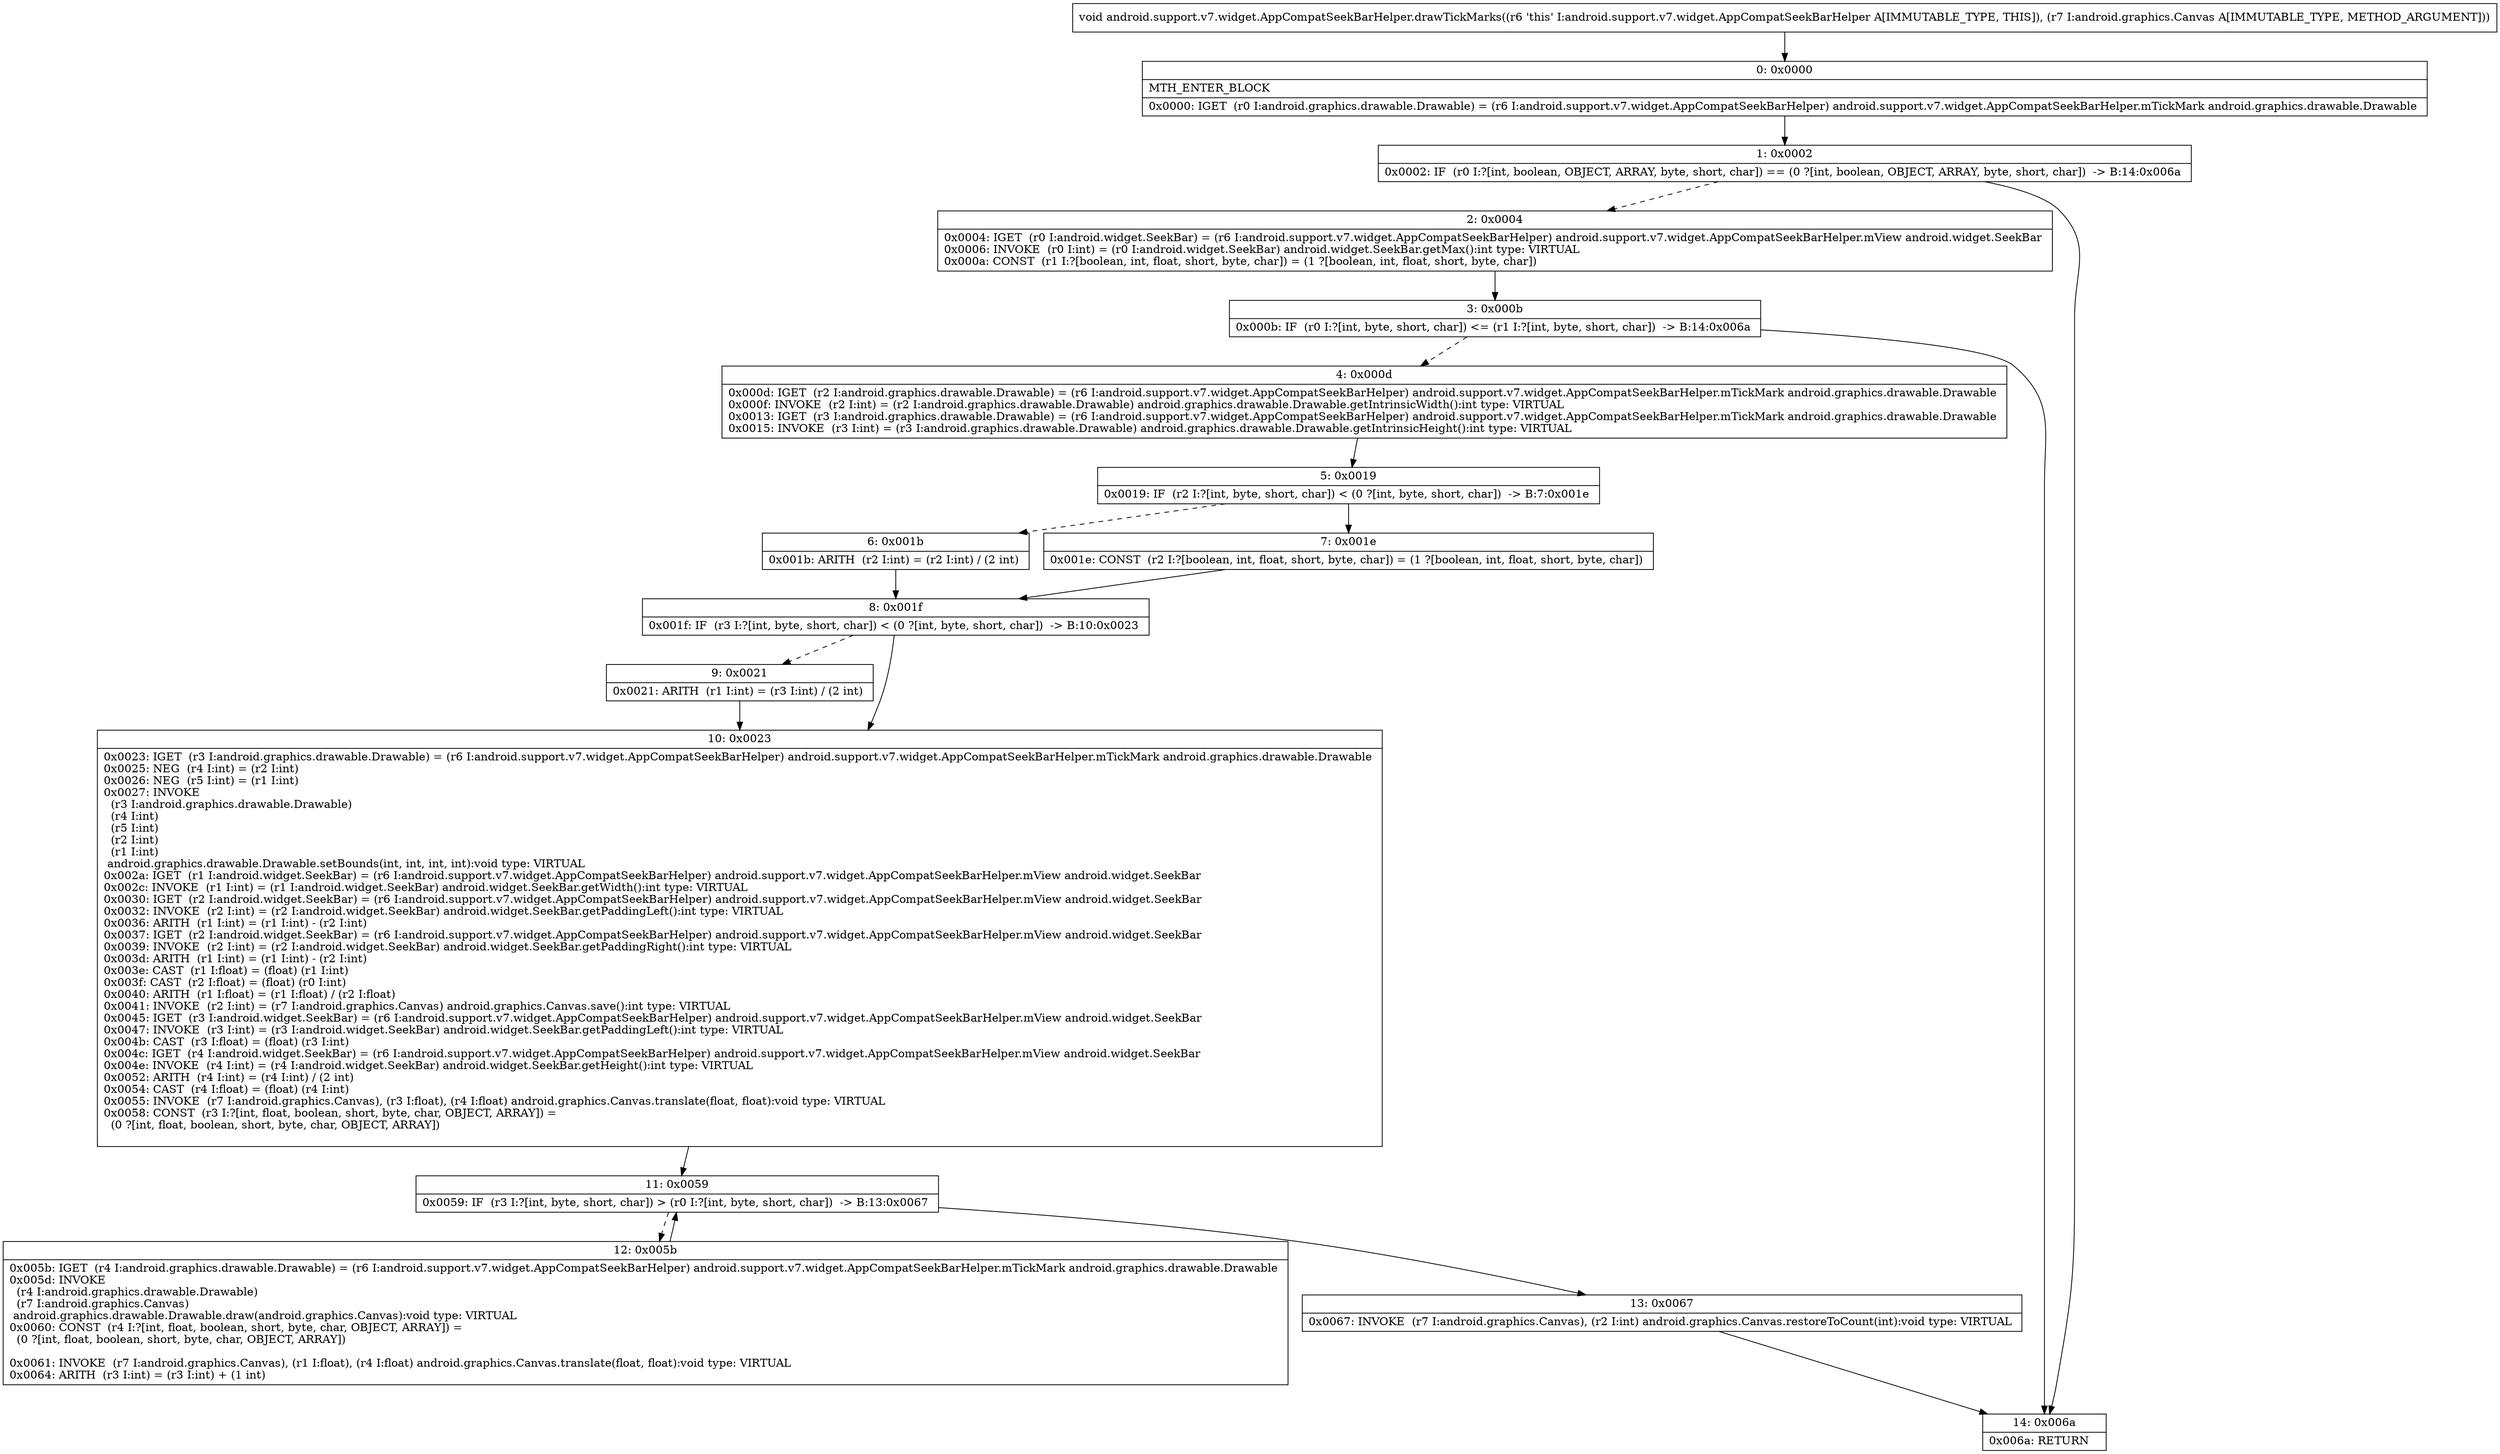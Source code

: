 digraph "CFG forandroid.support.v7.widget.AppCompatSeekBarHelper.drawTickMarks(Landroid\/graphics\/Canvas;)V" {
Node_0 [shape=record,label="{0\:\ 0x0000|MTH_ENTER_BLOCK\l|0x0000: IGET  (r0 I:android.graphics.drawable.Drawable) = (r6 I:android.support.v7.widget.AppCompatSeekBarHelper) android.support.v7.widget.AppCompatSeekBarHelper.mTickMark android.graphics.drawable.Drawable \l}"];
Node_1 [shape=record,label="{1\:\ 0x0002|0x0002: IF  (r0 I:?[int, boolean, OBJECT, ARRAY, byte, short, char]) == (0 ?[int, boolean, OBJECT, ARRAY, byte, short, char])  \-\> B:14:0x006a \l}"];
Node_2 [shape=record,label="{2\:\ 0x0004|0x0004: IGET  (r0 I:android.widget.SeekBar) = (r6 I:android.support.v7.widget.AppCompatSeekBarHelper) android.support.v7.widget.AppCompatSeekBarHelper.mView android.widget.SeekBar \l0x0006: INVOKE  (r0 I:int) = (r0 I:android.widget.SeekBar) android.widget.SeekBar.getMax():int type: VIRTUAL \l0x000a: CONST  (r1 I:?[boolean, int, float, short, byte, char]) = (1 ?[boolean, int, float, short, byte, char]) \l}"];
Node_3 [shape=record,label="{3\:\ 0x000b|0x000b: IF  (r0 I:?[int, byte, short, char]) \<= (r1 I:?[int, byte, short, char])  \-\> B:14:0x006a \l}"];
Node_4 [shape=record,label="{4\:\ 0x000d|0x000d: IGET  (r2 I:android.graphics.drawable.Drawable) = (r6 I:android.support.v7.widget.AppCompatSeekBarHelper) android.support.v7.widget.AppCompatSeekBarHelper.mTickMark android.graphics.drawable.Drawable \l0x000f: INVOKE  (r2 I:int) = (r2 I:android.graphics.drawable.Drawable) android.graphics.drawable.Drawable.getIntrinsicWidth():int type: VIRTUAL \l0x0013: IGET  (r3 I:android.graphics.drawable.Drawable) = (r6 I:android.support.v7.widget.AppCompatSeekBarHelper) android.support.v7.widget.AppCompatSeekBarHelper.mTickMark android.graphics.drawable.Drawable \l0x0015: INVOKE  (r3 I:int) = (r3 I:android.graphics.drawable.Drawable) android.graphics.drawable.Drawable.getIntrinsicHeight():int type: VIRTUAL \l}"];
Node_5 [shape=record,label="{5\:\ 0x0019|0x0019: IF  (r2 I:?[int, byte, short, char]) \< (0 ?[int, byte, short, char])  \-\> B:7:0x001e \l}"];
Node_6 [shape=record,label="{6\:\ 0x001b|0x001b: ARITH  (r2 I:int) = (r2 I:int) \/ (2 int) \l}"];
Node_7 [shape=record,label="{7\:\ 0x001e|0x001e: CONST  (r2 I:?[boolean, int, float, short, byte, char]) = (1 ?[boolean, int, float, short, byte, char]) \l}"];
Node_8 [shape=record,label="{8\:\ 0x001f|0x001f: IF  (r3 I:?[int, byte, short, char]) \< (0 ?[int, byte, short, char])  \-\> B:10:0x0023 \l}"];
Node_9 [shape=record,label="{9\:\ 0x0021|0x0021: ARITH  (r1 I:int) = (r3 I:int) \/ (2 int) \l}"];
Node_10 [shape=record,label="{10\:\ 0x0023|0x0023: IGET  (r3 I:android.graphics.drawable.Drawable) = (r6 I:android.support.v7.widget.AppCompatSeekBarHelper) android.support.v7.widget.AppCompatSeekBarHelper.mTickMark android.graphics.drawable.Drawable \l0x0025: NEG  (r4 I:int) = (r2 I:int) \l0x0026: NEG  (r5 I:int) = (r1 I:int) \l0x0027: INVOKE  \l  (r3 I:android.graphics.drawable.Drawable)\l  (r4 I:int)\l  (r5 I:int)\l  (r2 I:int)\l  (r1 I:int)\l android.graphics.drawable.Drawable.setBounds(int, int, int, int):void type: VIRTUAL \l0x002a: IGET  (r1 I:android.widget.SeekBar) = (r6 I:android.support.v7.widget.AppCompatSeekBarHelper) android.support.v7.widget.AppCompatSeekBarHelper.mView android.widget.SeekBar \l0x002c: INVOKE  (r1 I:int) = (r1 I:android.widget.SeekBar) android.widget.SeekBar.getWidth():int type: VIRTUAL \l0x0030: IGET  (r2 I:android.widget.SeekBar) = (r6 I:android.support.v7.widget.AppCompatSeekBarHelper) android.support.v7.widget.AppCompatSeekBarHelper.mView android.widget.SeekBar \l0x0032: INVOKE  (r2 I:int) = (r2 I:android.widget.SeekBar) android.widget.SeekBar.getPaddingLeft():int type: VIRTUAL \l0x0036: ARITH  (r1 I:int) = (r1 I:int) \- (r2 I:int) \l0x0037: IGET  (r2 I:android.widget.SeekBar) = (r6 I:android.support.v7.widget.AppCompatSeekBarHelper) android.support.v7.widget.AppCompatSeekBarHelper.mView android.widget.SeekBar \l0x0039: INVOKE  (r2 I:int) = (r2 I:android.widget.SeekBar) android.widget.SeekBar.getPaddingRight():int type: VIRTUAL \l0x003d: ARITH  (r1 I:int) = (r1 I:int) \- (r2 I:int) \l0x003e: CAST  (r1 I:float) = (float) (r1 I:int) \l0x003f: CAST  (r2 I:float) = (float) (r0 I:int) \l0x0040: ARITH  (r1 I:float) = (r1 I:float) \/ (r2 I:float) \l0x0041: INVOKE  (r2 I:int) = (r7 I:android.graphics.Canvas) android.graphics.Canvas.save():int type: VIRTUAL \l0x0045: IGET  (r3 I:android.widget.SeekBar) = (r6 I:android.support.v7.widget.AppCompatSeekBarHelper) android.support.v7.widget.AppCompatSeekBarHelper.mView android.widget.SeekBar \l0x0047: INVOKE  (r3 I:int) = (r3 I:android.widget.SeekBar) android.widget.SeekBar.getPaddingLeft():int type: VIRTUAL \l0x004b: CAST  (r3 I:float) = (float) (r3 I:int) \l0x004c: IGET  (r4 I:android.widget.SeekBar) = (r6 I:android.support.v7.widget.AppCompatSeekBarHelper) android.support.v7.widget.AppCompatSeekBarHelper.mView android.widget.SeekBar \l0x004e: INVOKE  (r4 I:int) = (r4 I:android.widget.SeekBar) android.widget.SeekBar.getHeight():int type: VIRTUAL \l0x0052: ARITH  (r4 I:int) = (r4 I:int) \/ (2 int) \l0x0054: CAST  (r4 I:float) = (float) (r4 I:int) \l0x0055: INVOKE  (r7 I:android.graphics.Canvas), (r3 I:float), (r4 I:float) android.graphics.Canvas.translate(float, float):void type: VIRTUAL \l0x0058: CONST  (r3 I:?[int, float, boolean, short, byte, char, OBJECT, ARRAY]) = \l  (0 ?[int, float, boolean, short, byte, char, OBJECT, ARRAY])\l \l}"];
Node_11 [shape=record,label="{11\:\ 0x0059|0x0059: IF  (r3 I:?[int, byte, short, char]) \> (r0 I:?[int, byte, short, char])  \-\> B:13:0x0067 \l}"];
Node_12 [shape=record,label="{12\:\ 0x005b|0x005b: IGET  (r4 I:android.graphics.drawable.Drawable) = (r6 I:android.support.v7.widget.AppCompatSeekBarHelper) android.support.v7.widget.AppCompatSeekBarHelper.mTickMark android.graphics.drawable.Drawable \l0x005d: INVOKE  \l  (r4 I:android.graphics.drawable.Drawable)\l  (r7 I:android.graphics.Canvas)\l android.graphics.drawable.Drawable.draw(android.graphics.Canvas):void type: VIRTUAL \l0x0060: CONST  (r4 I:?[int, float, boolean, short, byte, char, OBJECT, ARRAY]) = \l  (0 ?[int, float, boolean, short, byte, char, OBJECT, ARRAY])\l \l0x0061: INVOKE  (r7 I:android.graphics.Canvas), (r1 I:float), (r4 I:float) android.graphics.Canvas.translate(float, float):void type: VIRTUAL \l0x0064: ARITH  (r3 I:int) = (r3 I:int) + (1 int) \l}"];
Node_13 [shape=record,label="{13\:\ 0x0067|0x0067: INVOKE  (r7 I:android.graphics.Canvas), (r2 I:int) android.graphics.Canvas.restoreToCount(int):void type: VIRTUAL \l}"];
Node_14 [shape=record,label="{14\:\ 0x006a|0x006a: RETURN   \l}"];
MethodNode[shape=record,label="{void android.support.v7.widget.AppCompatSeekBarHelper.drawTickMarks((r6 'this' I:android.support.v7.widget.AppCompatSeekBarHelper A[IMMUTABLE_TYPE, THIS]), (r7 I:android.graphics.Canvas A[IMMUTABLE_TYPE, METHOD_ARGUMENT])) }"];
MethodNode -> Node_0;
Node_0 -> Node_1;
Node_1 -> Node_2[style=dashed];
Node_1 -> Node_14;
Node_2 -> Node_3;
Node_3 -> Node_4[style=dashed];
Node_3 -> Node_14;
Node_4 -> Node_5;
Node_5 -> Node_6[style=dashed];
Node_5 -> Node_7;
Node_6 -> Node_8;
Node_7 -> Node_8;
Node_8 -> Node_9[style=dashed];
Node_8 -> Node_10;
Node_9 -> Node_10;
Node_10 -> Node_11;
Node_11 -> Node_12[style=dashed];
Node_11 -> Node_13;
Node_12 -> Node_11;
Node_13 -> Node_14;
}


